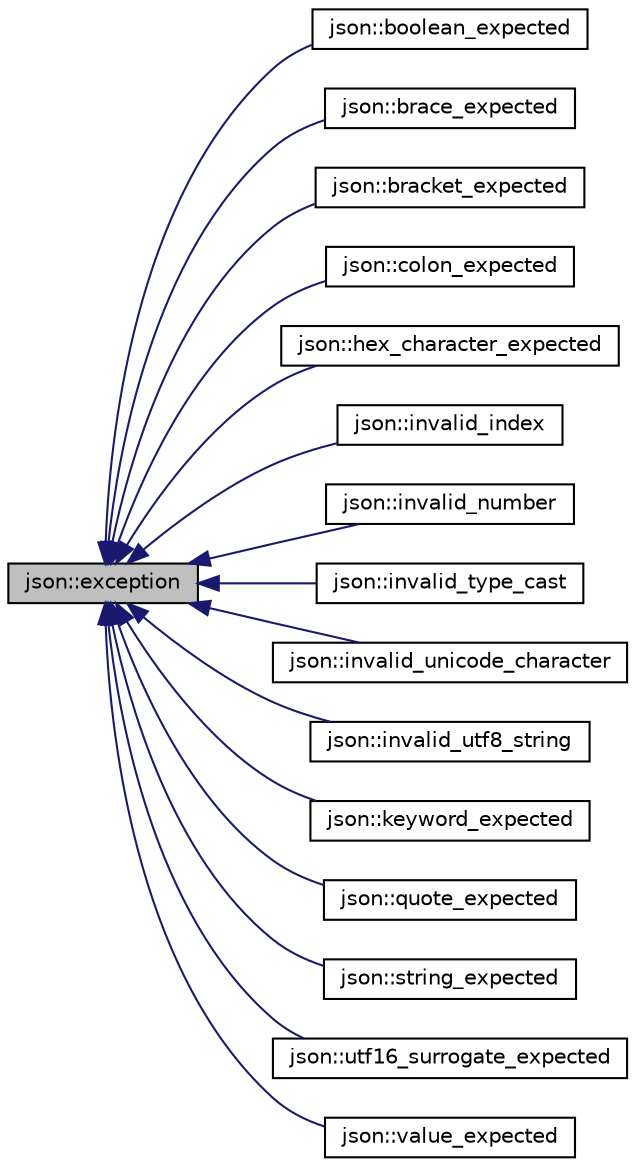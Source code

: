 digraph G
{
 // INTERACTIVE_SVG=YES
  edge [fontname="Helvetica",fontsize="10",labelfontname="Helvetica",labelfontsize="10"];
  node [fontname="Helvetica",fontsize="10",shape=record];
  rankdir="LR";
  Node1 [label="json::exception",height=0.2,width=0.4,color="black", fillcolor="grey75", style="filled" fontcolor="black"];
  Node1 -> Node2 [dir="back",color="midnightblue",fontsize="10",style="solid",fontname="Helvetica"];
  Node2 [label="json::boolean_expected",height=0.2,width=0.4,color="black", fillcolor="white", style="filled",URL="$d2/d66/classjson_1_1boolean__expected.html"];
  Node1 -> Node3 [dir="back",color="midnightblue",fontsize="10",style="solid",fontname="Helvetica"];
  Node3 [label="json::brace_expected",height=0.2,width=0.4,color="black", fillcolor="white", style="filled",URL="$d1/d41/classjson_1_1brace__expected.html"];
  Node1 -> Node4 [dir="back",color="midnightblue",fontsize="10",style="solid",fontname="Helvetica"];
  Node4 [label="json::bracket_expected",height=0.2,width=0.4,color="black", fillcolor="white", style="filled",URL="$d9/d22/classjson_1_1bracket__expected.html"];
  Node1 -> Node5 [dir="back",color="midnightblue",fontsize="10",style="solid",fontname="Helvetica"];
  Node5 [label="json::colon_expected",height=0.2,width=0.4,color="black", fillcolor="white", style="filled",URL="$da/d6c/classjson_1_1colon__expected.html"];
  Node1 -> Node6 [dir="back",color="midnightblue",fontsize="10",style="solid",fontname="Helvetica"];
  Node6 [label="json::hex_character_expected",height=0.2,width=0.4,color="black", fillcolor="white", style="filled",URL="$d5/dfb/classjson_1_1hex__character__expected.html"];
  Node1 -> Node7 [dir="back",color="midnightblue",fontsize="10",style="solid",fontname="Helvetica"];
  Node7 [label="json::invalid_index",height=0.2,width=0.4,color="black", fillcolor="white", style="filled",URL="$d6/d63/classjson_1_1invalid__index.html"];
  Node1 -> Node8 [dir="back",color="midnightblue",fontsize="10",style="solid",fontname="Helvetica"];
  Node8 [label="json::invalid_number",height=0.2,width=0.4,color="black", fillcolor="white", style="filled",URL="$d9/df5/classjson_1_1invalid__number.html"];
  Node1 -> Node9 [dir="back",color="midnightblue",fontsize="10",style="solid",fontname="Helvetica"];
  Node9 [label="json::invalid_type_cast",height=0.2,width=0.4,color="black", fillcolor="white", style="filled",URL="$de/dd4/classjson_1_1invalid__type__cast.html"];
  Node1 -> Node10 [dir="back",color="midnightblue",fontsize="10",style="solid",fontname="Helvetica"];
  Node10 [label="json::invalid_unicode_character",height=0.2,width=0.4,color="black", fillcolor="white", style="filled",URL="$dd/d24/classjson_1_1invalid__unicode__character.html"];
  Node1 -> Node11 [dir="back",color="midnightblue",fontsize="10",style="solid",fontname="Helvetica"];
  Node11 [label="json::invalid_utf8_string",height=0.2,width=0.4,color="black", fillcolor="white", style="filled",URL="$df/d2c/classjson_1_1invalid__utf8__string.html"];
  Node1 -> Node12 [dir="back",color="midnightblue",fontsize="10",style="solid",fontname="Helvetica"];
  Node12 [label="json::keyword_expected",height=0.2,width=0.4,color="black", fillcolor="white", style="filled",URL="$d0/dad/classjson_1_1keyword__expected.html"];
  Node1 -> Node13 [dir="back",color="midnightblue",fontsize="10",style="solid",fontname="Helvetica"];
  Node13 [label="json::quote_expected",height=0.2,width=0.4,color="black", fillcolor="white", style="filled",URL="$dc/d9b/classjson_1_1quote__expected.html"];
  Node1 -> Node14 [dir="back",color="midnightblue",fontsize="10",style="solid",fontname="Helvetica"];
  Node14 [label="json::string_expected",height=0.2,width=0.4,color="black", fillcolor="white", style="filled",URL="$da/da5/classjson_1_1string__expected.html"];
  Node1 -> Node15 [dir="back",color="midnightblue",fontsize="10",style="solid",fontname="Helvetica"];
  Node15 [label="json::utf16_surrogate_expected",height=0.2,width=0.4,color="black", fillcolor="white", style="filled",URL="$d3/d55/classjson_1_1utf16__surrogate__expected.html"];
  Node1 -> Node16 [dir="back",color="midnightblue",fontsize="10",style="solid",fontname="Helvetica"];
  Node16 [label="json::value_expected",height=0.2,width=0.4,color="black", fillcolor="white", style="filled",URL="$d1/d93/classjson_1_1value__expected.html"];
}

